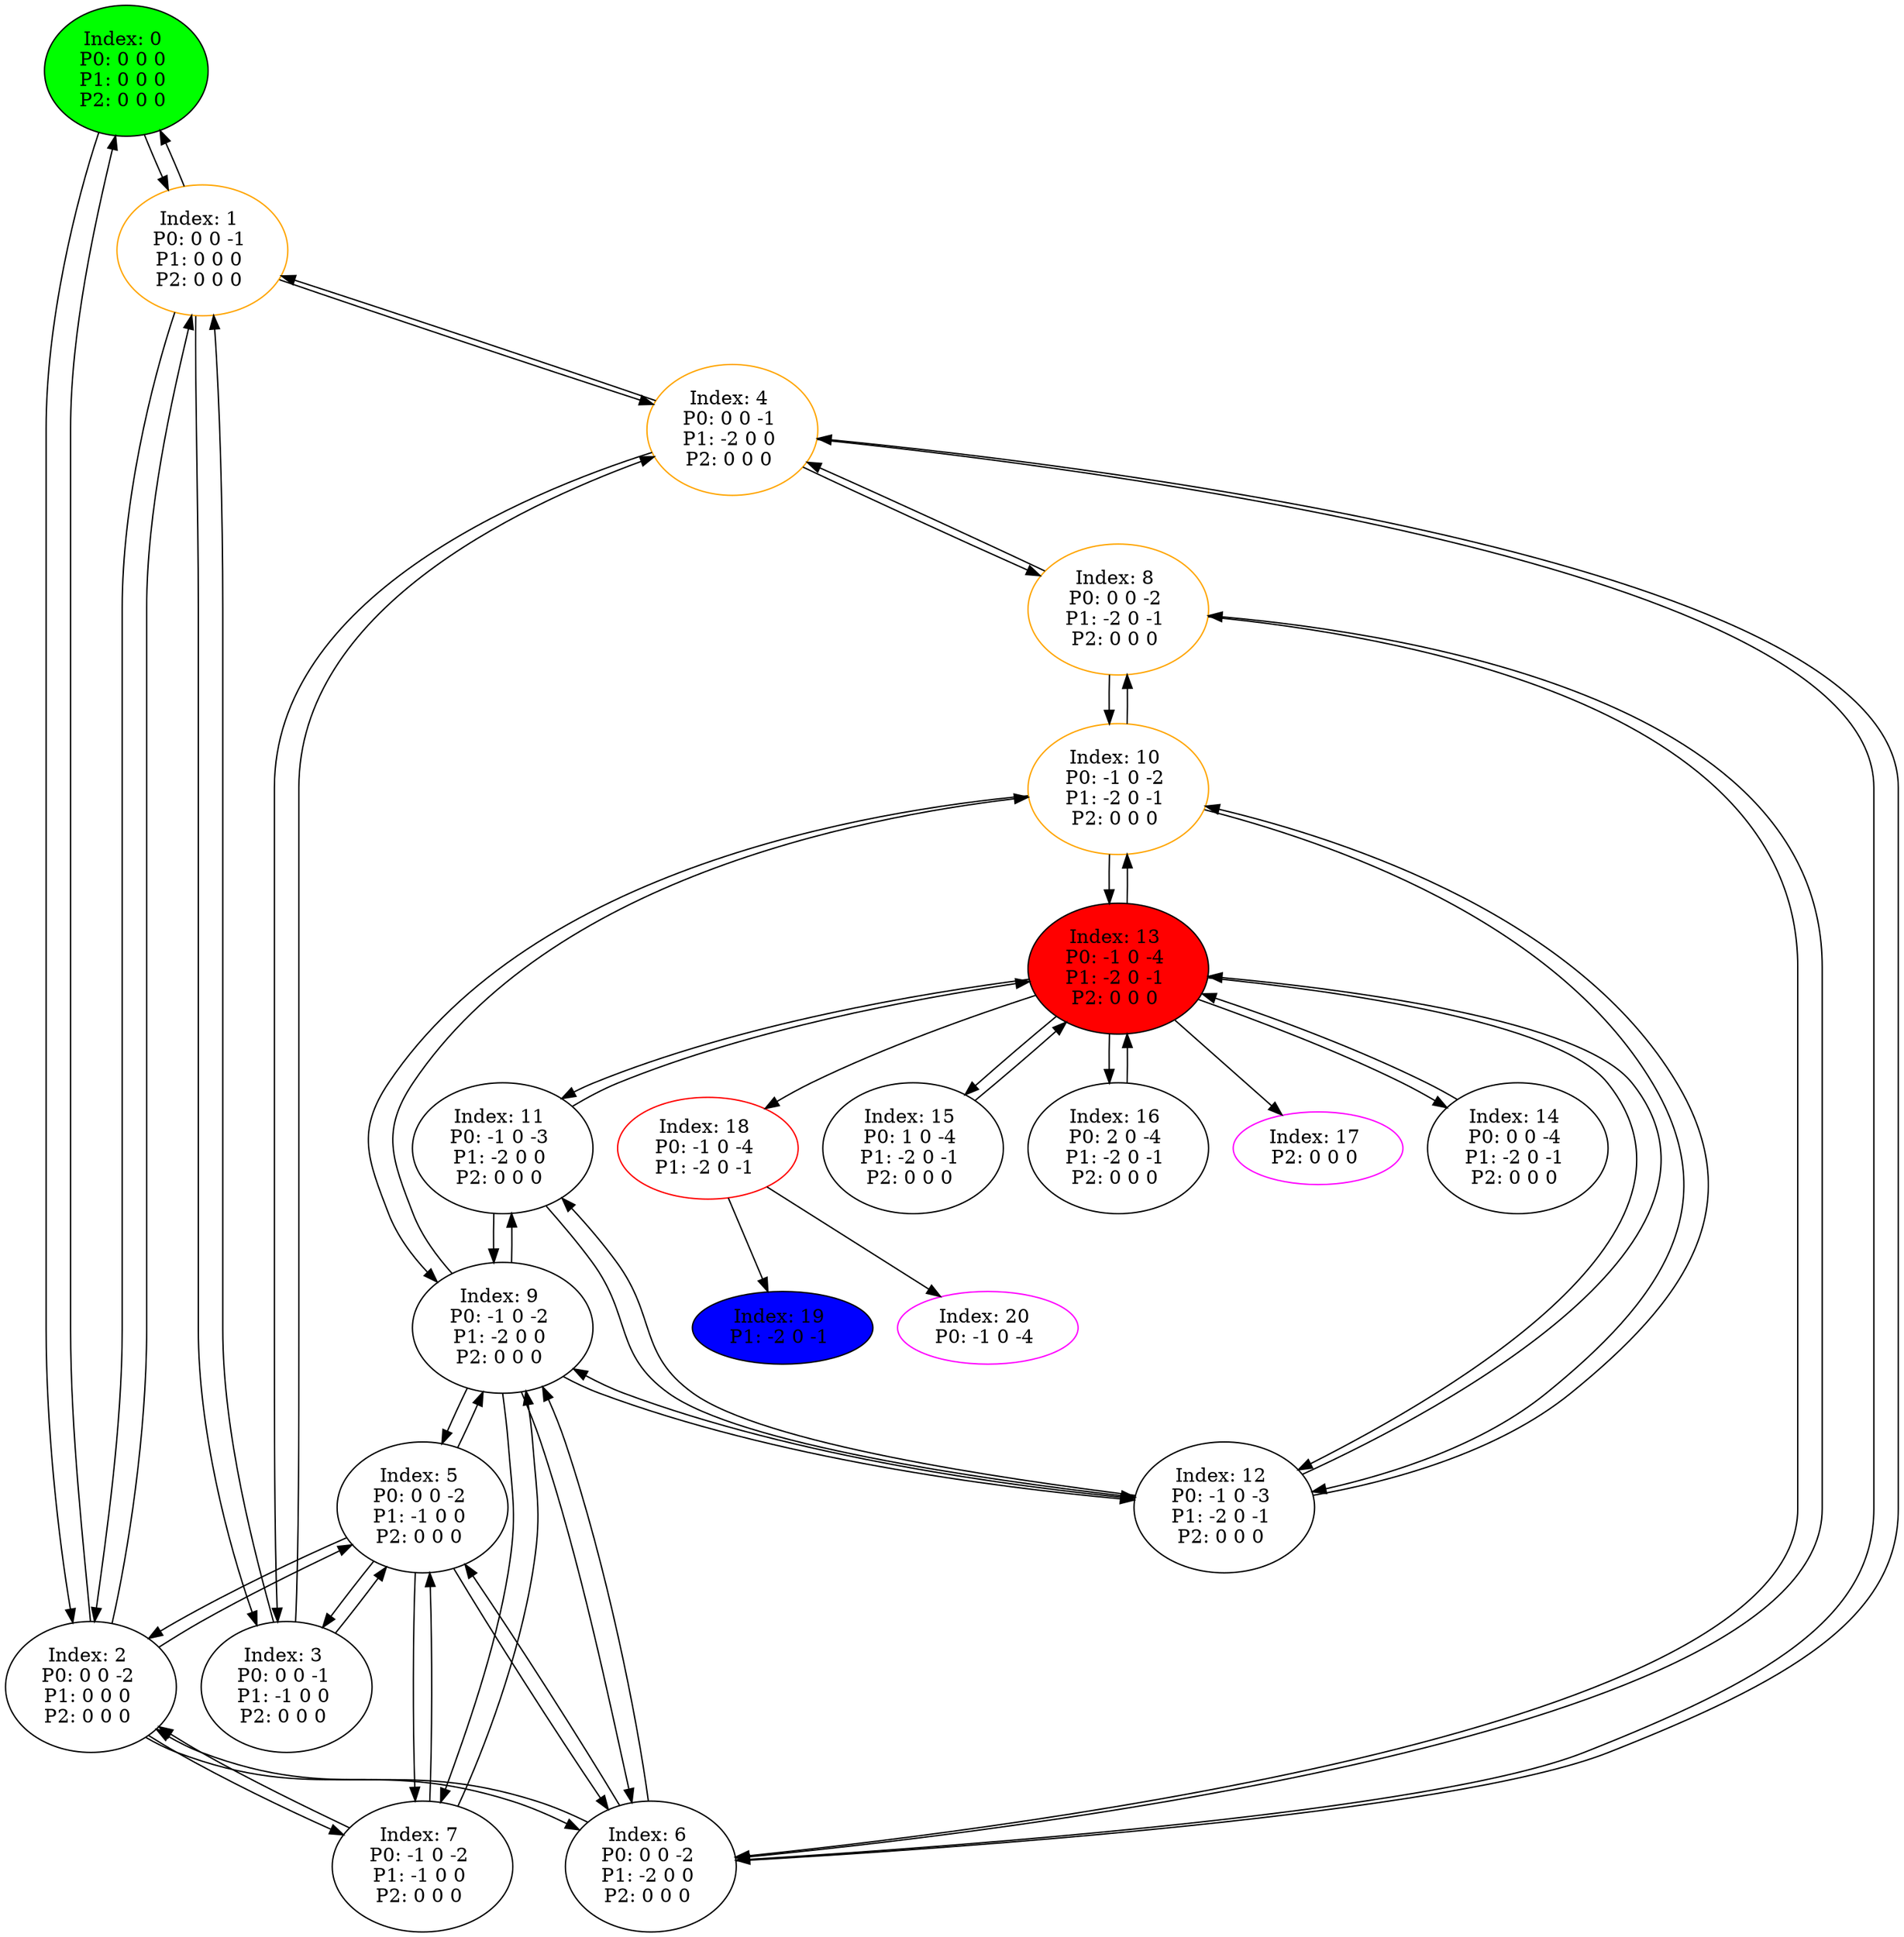 digraph G {
color = "black"
0[label = "Index: 0 
P0: 0 0 0 
P1: 0 0 0 
P2: 0 0 0 
", style="filled", fillcolor = "green"]
1[label = "Index: 1 
P0: 0 0 -1 
P1: 0 0 0 
P2: 0 0 0 
", color = "orange"]
2[label = "Index: 2 
P0: 0 0 -2 
P1: 0 0 0 
P2: 0 0 0 
"]
3[label = "Index: 3 
P0: 0 0 -1 
P1: -1 0 0 
P2: 0 0 0 
"]
4[label = "Index: 4 
P0: 0 0 -1 
P1: -2 0 0 
P2: 0 0 0 
", color = "orange"]
5[label = "Index: 5 
P0: 0 0 -2 
P1: -1 0 0 
P2: 0 0 0 
"]
6[label = "Index: 6 
P0: 0 0 -2 
P1: -2 0 0 
P2: 0 0 0 
"]
7[label = "Index: 7 
P0: -1 0 -2 
P1: -1 0 0 
P2: 0 0 0 
"]
8[label = "Index: 8 
P0: 0 0 -2 
P1: -2 0 -1 
P2: 0 0 0 
", color = "orange"]
9[label = "Index: 9 
P0: -1 0 -2 
P1: -2 0 0 
P2: 0 0 0 
"]
10[label = "Index: 10 
P0: -1 0 -2 
P1: -2 0 -1 
P2: 0 0 0 
", color = "orange"]
11[label = "Index: 11 
P0: -1 0 -3 
P1: -2 0 0 
P2: 0 0 0 
"]
12[label = "Index: 12 
P0: -1 0 -3 
P1: -2 0 -1 
P2: 0 0 0 
"]
13[label = "Index: 13 
P0: -1 0 -4 
P1: -2 0 -1 
P2: 0 0 0 
", style="filled", fillcolor = "red"]
14[label = "Index: 14 
P0: 0 0 -4 
P1: -2 0 -1 
P2: 0 0 0 
"]
15[label = "Index: 15 
P0: 1 0 -4 
P1: -2 0 -1 
P2: 0 0 0 
"]
16[label = "Index: 16 
P0: 2 0 -4 
P1: -2 0 -1 
P2: 0 0 0 
"]
17[label = "Index: 17 
P2: 0 0 0 
", color = "fuchsia"]
18[label = "Index: 18 
P0: -1 0 -4 
P1: -2 0 -1 
", color = "red"]
19[label = "Index: 19 
P1: -2 0 -1 
", style="filled", fillcolor = "blue"]
20[label = "Index: 20 
P0: -1 0 -4 
", color = "fuchsia"]
0 -> 1
0 -> 2

1 -> 0
1 -> 2
1 -> 3
1 -> 4

2 -> 0
2 -> 1
2 -> 5
2 -> 6
2 -> 7

3 -> 1
3 -> 5
3 -> 4

4 -> 1
4 -> 3
4 -> 6
4 -> 8

5 -> 2
5 -> 3
5 -> 7
5 -> 6
5 -> 9

6 -> 2
6 -> 4
6 -> 5
6 -> 9
6 -> 8

7 -> 2
7 -> 5
7 -> 9

8 -> 4
8 -> 6
8 -> 10

9 -> 5
9 -> 6
9 -> 7
9 -> 11
9 -> 10
9 -> 12

10 -> 8
10 -> 9
10 -> 12
10 -> 13

11 -> 9
11 -> 12
11 -> 13

12 -> 9
12 -> 10
12 -> 11
12 -> 13

13 -> 10
13 -> 11
13 -> 12
13 -> 14
13 -> 15
13 -> 16
13 -> 17
13 -> 18

14 -> 13

15 -> 13

16 -> 13

18 -> 19
18 -> 20

}

